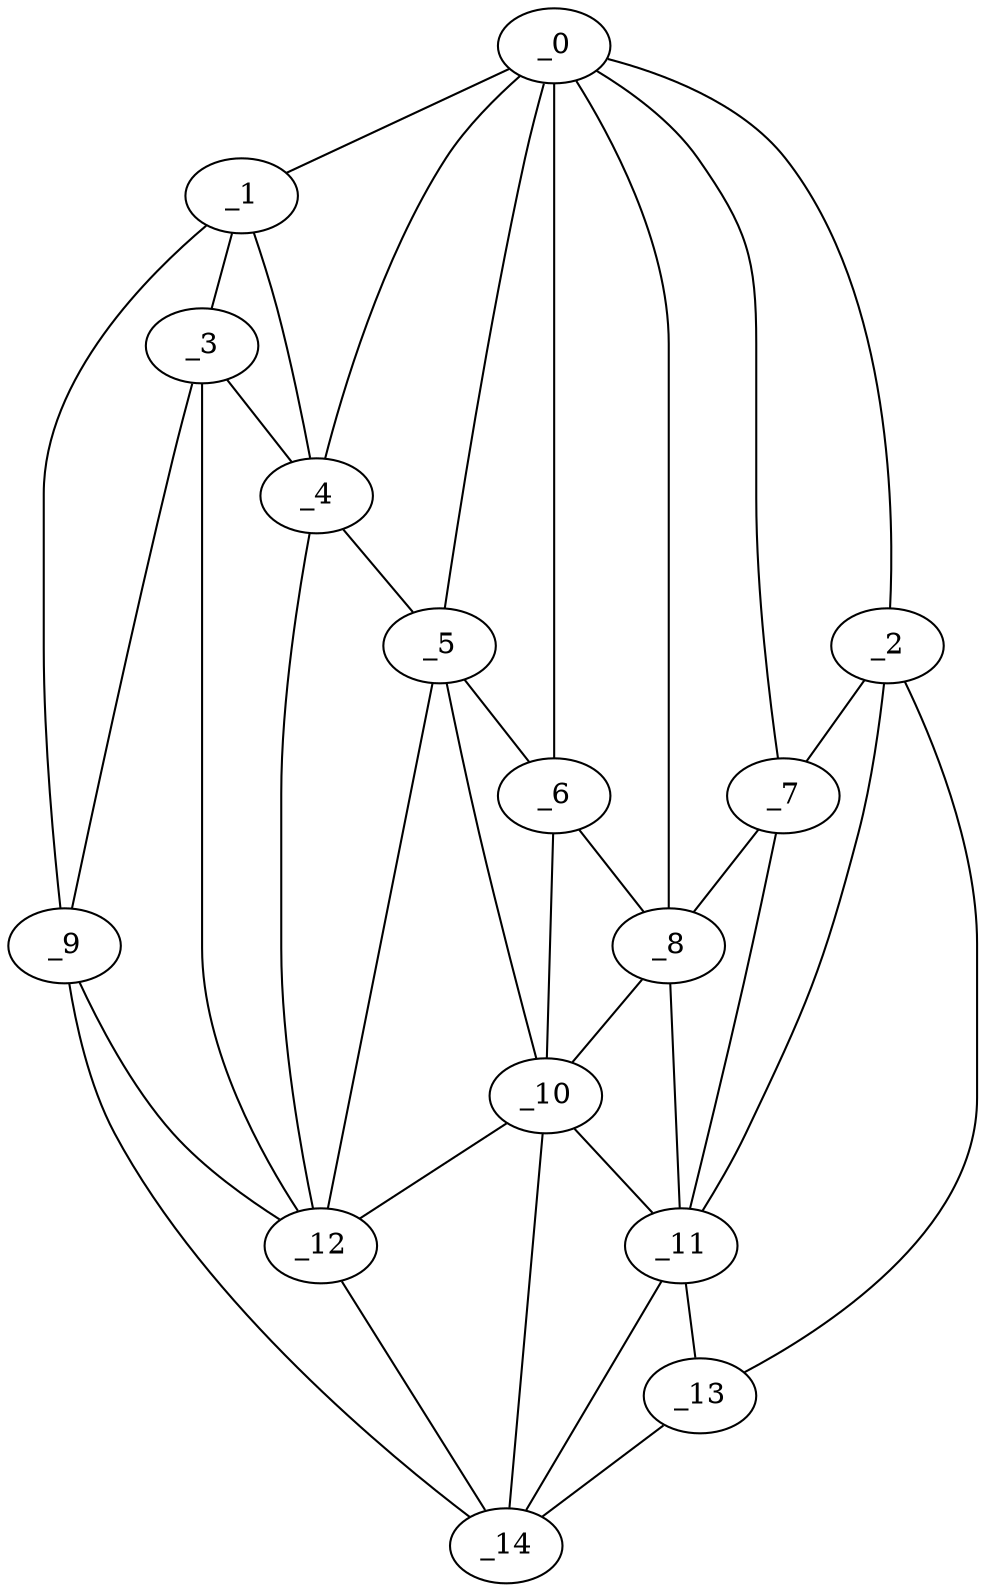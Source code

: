 graph "obj52__300.gxl" {
	_0	 [x=68,
		y=84];
	_1	 [x=70,
		y=4];
	_0 -- _1	 [valence=1];
	_2	 [x=73,
		y=124];
	_0 -- _2	 [valence=1];
	_4	 [x=74,
		y=43];
	_0 -- _4	 [valence=1];
	_5	 [x=76,
		y=54];
	_0 -- _5	 [valence=2];
	_6	 [x=77,
		y=75];
	_0 -- _6	 [valence=2];
	_7	 [x=77,
		y=97];
	_0 -- _7	 [valence=1];
	_8	 [x=80,
		y=88];
	_0 -- _8	 [valence=2];
	_3	 [x=74,
		y=32];
	_1 -- _3	 [valence=2];
	_1 -- _4	 [valence=2];
	_9	 [x=82,
		y=3];
	_1 -- _9	 [valence=1];
	_2 -- _7	 [valence=1];
	_11	 [x=87,
		y=102];
	_2 -- _11	 [valence=2];
	_13	 [x=90,
		y=113];
	_2 -- _13	 [valence=1];
	_3 -- _4	 [valence=1];
	_3 -- _9	 [valence=1];
	_12	 [x=88,
		y=41];
	_3 -- _12	 [valence=2];
	_4 -- _5	 [valence=1];
	_4 -- _12	 [valence=2];
	_5 -- _6	 [valence=2];
	_10	 [x=87,
		y=56];
	_5 -- _10	 [valence=2];
	_5 -- _12	 [valence=2];
	_6 -- _8	 [valence=2];
	_6 -- _10	 [valence=2];
	_7 -- _8	 [valence=2];
	_7 -- _11	 [valence=2];
	_8 -- _10	 [valence=2];
	_8 -- _11	 [valence=1];
	_9 -- _12	 [valence=2];
	_14	 [x=92,
		y=48];
	_9 -- _14	 [valence=1];
	_10 -- _11	 [valence=1];
	_10 -- _12	 [valence=1];
	_10 -- _14	 [valence=2];
	_11 -- _13	 [valence=2];
	_11 -- _14	 [valence=2];
	_12 -- _14	 [valence=1];
	_13 -- _14	 [valence=1];
}
